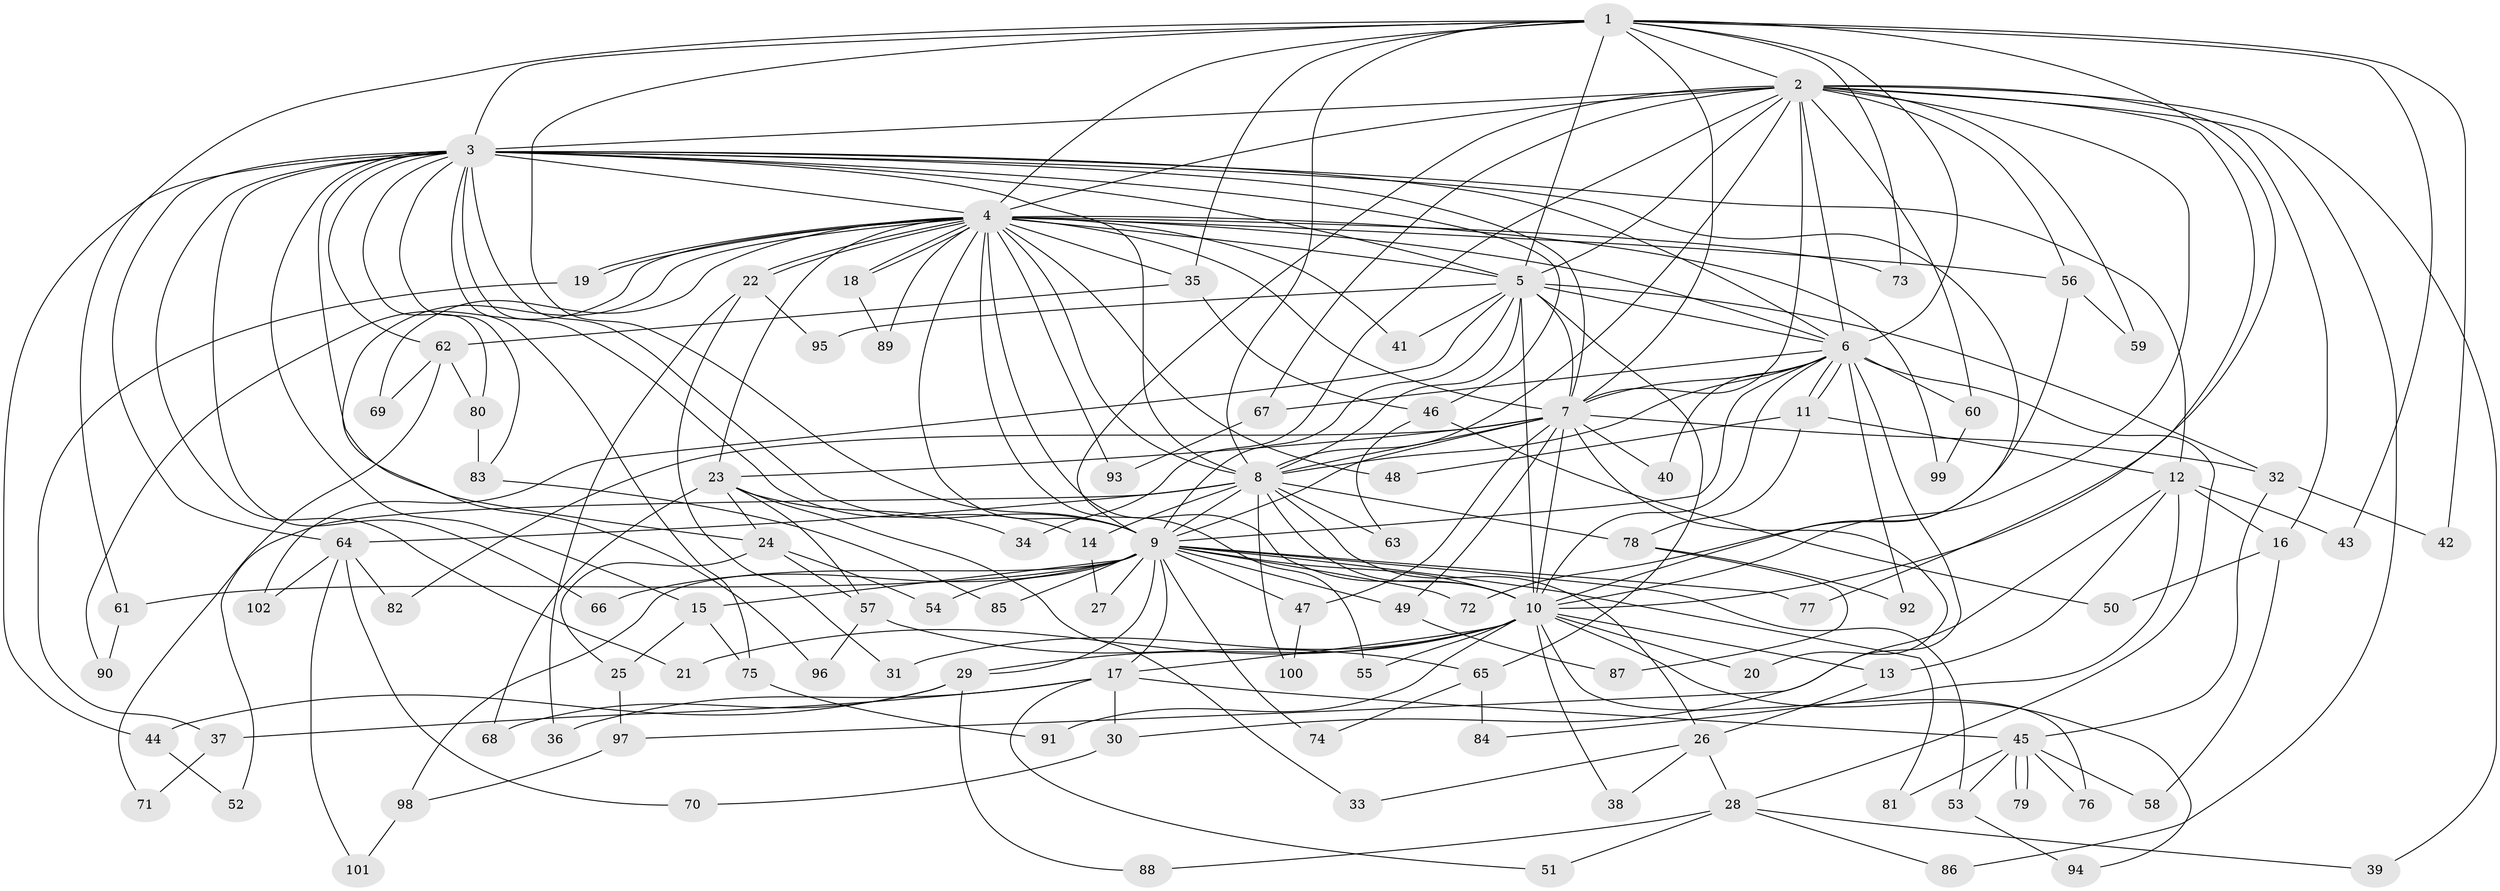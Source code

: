 // coarse degree distribution, {22: 0.030303030303030304, 17: 0.030303030303030304, 13: 0.030303030303030304, 5: 0.18181818181818182, 3: 0.21212121212121213, 7: 0.15151515151515152, 12: 0.030303030303030304, 2: 0.21212121212121213, 6: 0.06060606060606061, 4: 0.06060606060606061}
// Generated by graph-tools (version 1.1) at 2025/49/03/04/25 22:49:55]
// undirected, 102 vertices, 229 edges
graph export_dot {
  node [color=gray90,style=filled];
  1;
  2;
  3;
  4;
  5;
  6;
  7;
  8;
  9;
  10;
  11;
  12;
  13;
  14;
  15;
  16;
  17;
  18;
  19;
  20;
  21;
  22;
  23;
  24;
  25;
  26;
  27;
  28;
  29;
  30;
  31;
  32;
  33;
  34;
  35;
  36;
  37;
  38;
  39;
  40;
  41;
  42;
  43;
  44;
  45;
  46;
  47;
  48;
  49;
  50;
  51;
  52;
  53;
  54;
  55;
  56;
  57;
  58;
  59;
  60;
  61;
  62;
  63;
  64;
  65;
  66;
  67;
  68;
  69;
  70;
  71;
  72;
  73;
  74;
  75;
  76;
  77;
  78;
  79;
  80;
  81;
  82;
  83;
  84;
  85;
  86;
  87;
  88;
  89;
  90;
  91;
  92;
  93;
  94;
  95;
  96;
  97;
  98;
  99;
  100;
  101;
  102;
  1 -- 2;
  1 -- 3;
  1 -- 4;
  1 -- 5;
  1 -- 6;
  1 -- 7;
  1 -- 8;
  1 -- 9;
  1 -- 10;
  1 -- 35;
  1 -- 42;
  1 -- 43;
  1 -- 61;
  1 -- 73;
  2 -- 3;
  2 -- 4;
  2 -- 5;
  2 -- 6;
  2 -- 7;
  2 -- 8;
  2 -- 9;
  2 -- 10;
  2 -- 16;
  2 -- 34;
  2 -- 39;
  2 -- 56;
  2 -- 59;
  2 -- 60;
  2 -- 67;
  2 -- 77;
  2 -- 86;
  3 -- 4;
  3 -- 5;
  3 -- 6;
  3 -- 7;
  3 -- 8;
  3 -- 9;
  3 -- 10;
  3 -- 12;
  3 -- 14;
  3 -- 15;
  3 -- 21;
  3 -- 24;
  3 -- 44;
  3 -- 46;
  3 -- 62;
  3 -- 64;
  3 -- 66;
  3 -- 75;
  3 -- 80;
  3 -- 83;
  4 -- 5;
  4 -- 6;
  4 -- 7;
  4 -- 8;
  4 -- 9;
  4 -- 10;
  4 -- 18;
  4 -- 18;
  4 -- 19;
  4 -- 19;
  4 -- 22;
  4 -- 22;
  4 -- 23;
  4 -- 35;
  4 -- 41;
  4 -- 48;
  4 -- 55;
  4 -- 56;
  4 -- 69;
  4 -- 73;
  4 -- 89;
  4 -- 90;
  4 -- 93;
  4 -- 96;
  4 -- 99;
  5 -- 6;
  5 -- 7;
  5 -- 8;
  5 -- 9;
  5 -- 10;
  5 -- 32;
  5 -- 41;
  5 -- 65;
  5 -- 95;
  5 -- 102;
  6 -- 7;
  6 -- 8;
  6 -- 9;
  6 -- 10;
  6 -- 11;
  6 -- 11;
  6 -- 28;
  6 -- 30;
  6 -- 40;
  6 -- 60;
  6 -- 67;
  6 -- 92;
  7 -- 8;
  7 -- 9;
  7 -- 10;
  7 -- 20;
  7 -- 23;
  7 -- 32;
  7 -- 40;
  7 -- 47;
  7 -- 49;
  7 -- 82;
  8 -- 9;
  8 -- 10;
  8 -- 14;
  8 -- 26;
  8 -- 52;
  8 -- 63;
  8 -- 64;
  8 -- 78;
  8 -- 100;
  9 -- 10;
  9 -- 15;
  9 -- 17;
  9 -- 27;
  9 -- 29;
  9 -- 47;
  9 -- 49;
  9 -- 53;
  9 -- 54;
  9 -- 61;
  9 -- 66;
  9 -- 72;
  9 -- 74;
  9 -- 77;
  9 -- 81;
  9 -- 85;
  9 -- 98;
  10 -- 13;
  10 -- 17;
  10 -- 20;
  10 -- 21;
  10 -- 29;
  10 -- 31;
  10 -- 38;
  10 -- 55;
  10 -- 76;
  10 -- 91;
  10 -- 94;
  11 -- 12;
  11 -- 48;
  11 -- 78;
  12 -- 13;
  12 -- 16;
  12 -- 43;
  12 -- 84;
  12 -- 97;
  13 -- 26;
  14 -- 27;
  15 -- 25;
  15 -- 75;
  16 -- 50;
  16 -- 58;
  17 -- 30;
  17 -- 36;
  17 -- 37;
  17 -- 45;
  17 -- 51;
  18 -- 89;
  19 -- 37;
  22 -- 31;
  22 -- 36;
  22 -- 95;
  23 -- 24;
  23 -- 33;
  23 -- 34;
  23 -- 57;
  23 -- 68;
  24 -- 25;
  24 -- 54;
  24 -- 57;
  25 -- 97;
  26 -- 28;
  26 -- 33;
  26 -- 38;
  28 -- 39;
  28 -- 51;
  28 -- 86;
  28 -- 88;
  29 -- 44;
  29 -- 68;
  29 -- 88;
  30 -- 70;
  32 -- 42;
  32 -- 45;
  35 -- 46;
  35 -- 62;
  37 -- 71;
  44 -- 52;
  45 -- 53;
  45 -- 58;
  45 -- 76;
  45 -- 79;
  45 -- 79;
  45 -- 81;
  46 -- 50;
  46 -- 63;
  47 -- 100;
  49 -- 87;
  53 -- 94;
  56 -- 59;
  56 -- 72;
  57 -- 65;
  57 -- 96;
  60 -- 99;
  61 -- 90;
  62 -- 69;
  62 -- 71;
  62 -- 80;
  64 -- 70;
  64 -- 82;
  64 -- 101;
  64 -- 102;
  65 -- 74;
  65 -- 84;
  67 -- 93;
  75 -- 91;
  78 -- 87;
  78 -- 92;
  80 -- 83;
  83 -- 85;
  97 -- 98;
  98 -- 101;
}
